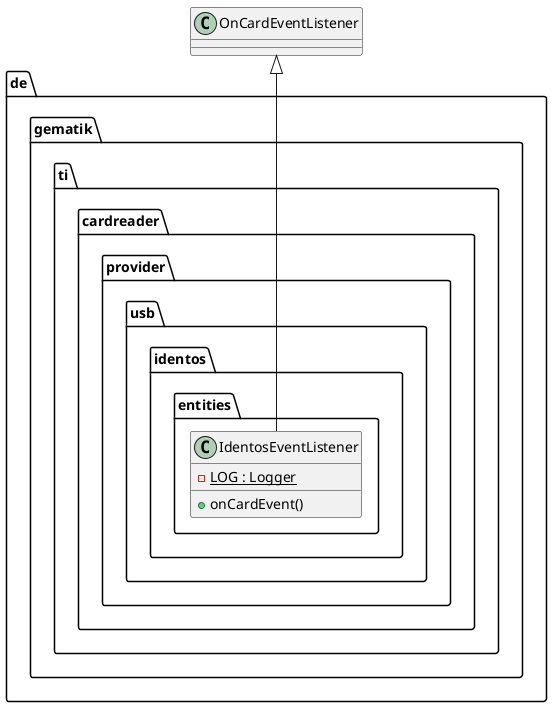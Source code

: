 @startuml

    package de.gematik.ti.cardreader.provider.usb.identos.entities {
      class IdentosEventListener {
          {static} - LOG : Logger
          + onCardEvent()
      }
    }

  IdentosEventListener -up-|> OnCardEventListener

@enduml
